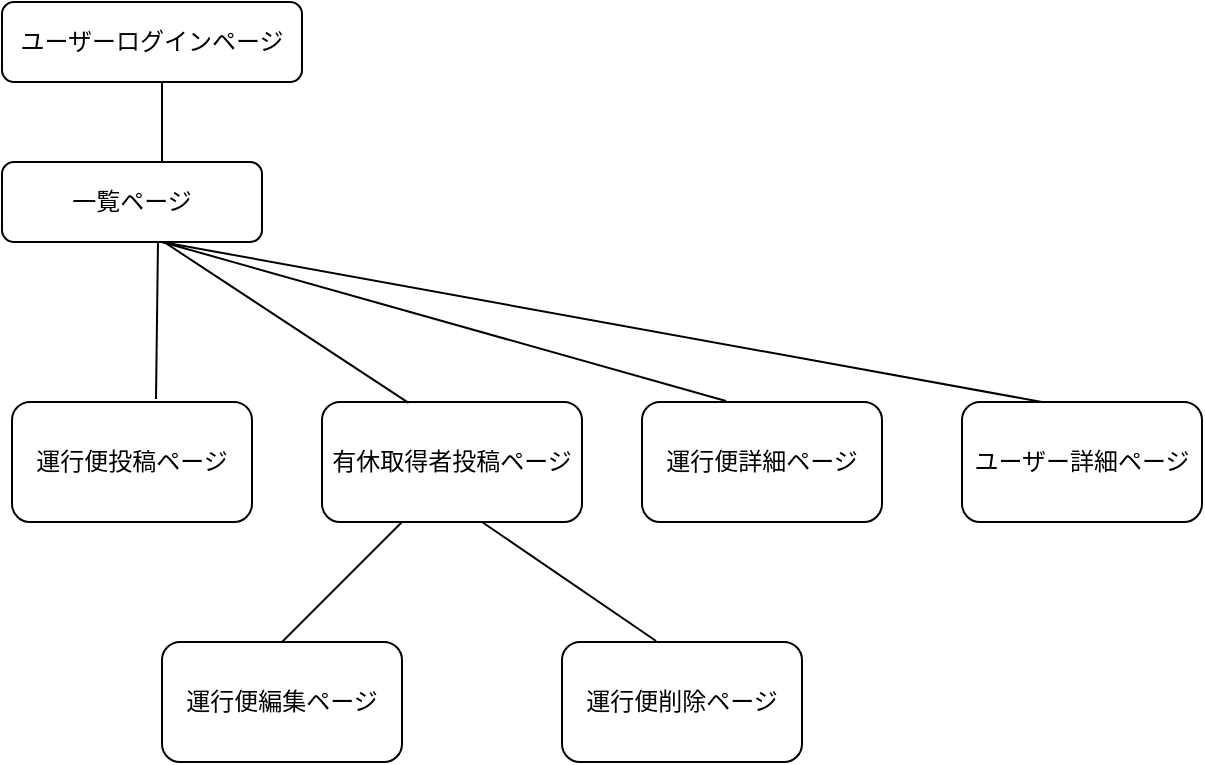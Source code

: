 <mxfile>
    <diagram id="AewvNzcWWNuRWbKLbim6" name="ページ1">
        <mxGraphModel dx="760" dy="568" grid="1" gridSize="10" guides="1" tooltips="1" connect="1" arrows="1" fold="1" page="1" pageScale="1" pageWidth="827" pageHeight="1169" math="0" shadow="0">
            <root>
                <mxCell id="0"/>
                <mxCell id="1" parent="0"/>
                <mxCell id="3" value="ユーザーログインページ" style="rounded=1;whiteSpace=wrap;html=1;" vertex="1" parent="1">
                    <mxGeometry x="80" y="40" width="150" height="40" as="geometry"/>
                </mxCell>
                <mxCell id="4" value="一覧ページ" style="rounded=1;whiteSpace=wrap;html=1;" vertex="1" parent="1">
                    <mxGeometry x="80" y="120" width="130" height="40" as="geometry"/>
                </mxCell>
                <mxCell id="5" value="運行便詳細ページ" style="rounded=1;whiteSpace=wrap;html=1;" vertex="1" parent="1">
                    <mxGeometry x="400" y="240" width="120" height="60" as="geometry"/>
                </mxCell>
                <mxCell id="6" value="運行便編集ページ" style="rounded=1;whiteSpace=wrap;html=1;" vertex="1" parent="1">
                    <mxGeometry x="160" y="360" width="120" height="60" as="geometry"/>
                </mxCell>
                <mxCell id="7" value="有休取得者投稿ページ" style="rounded=1;whiteSpace=wrap;html=1;" vertex="1" parent="1">
                    <mxGeometry x="240" y="240" width="130" height="60" as="geometry"/>
                </mxCell>
                <mxCell id="8" value="運行便投稿ページ" style="rounded=1;whiteSpace=wrap;html=1;" vertex="1" parent="1">
                    <mxGeometry x="85" y="240" width="120" height="60" as="geometry"/>
                </mxCell>
                <mxCell id="12" value="" style="endArrow=none;html=1;" edge="1" parent="1">
                    <mxGeometry width="50" height="50" relative="1" as="geometry">
                        <mxPoint x="160" y="120" as="sourcePoint"/>
                        <mxPoint x="160" y="80" as="targetPoint"/>
                    </mxGeometry>
                </mxCell>
                <mxCell id="14" value="運行便削除ページ" style="rounded=1;whiteSpace=wrap;html=1;" vertex="1" parent="1">
                    <mxGeometry x="360" y="360" width="120" height="60" as="geometry"/>
                </mxCell>
                <mxCell id="16" value="" style="endArrow=none;html=1;exitX=0.5;exitY=0;exitDx=0;exitDy=0;" edge="1" parent="1" source="6">
                    <mxGeometry width="50" height="50" relative="1" as="geometry">
                        <mxPoint x="230" y="350" as="sourcePoint"/>
                        <mxPoint x="280" y="300" as="targetPoint"/>
                    </mxGeometry>
                </mxCell>
                <mxCell id="17" value="" style="endArrow=none;html=1;exitX=0.392;exitY=-0.008;exitDx=0;exitDy=0;exitPerimeter=0;" edge="1" parent="1" source="14">
                    <mxGeometry width="50" height="50" relative="1" as="geometry">
                        <mxPoint x="260" y="360" as="sourcePoint"/>
                        <mxPoint x="320" y="300" as="targetPoint"/>
                    </mxGeometry>
                </mxCell>
                <mxCell id="18" value="" style="endArrow=none;html=1;entryX=0.6;entryY=0.988;entryDx=0;entryDy=0;entryPerimeter=0;exitX=0.6;exitY=-0.025;exitDx=0;exitDy=0;exitPerimeter=0;" edge="1" parent="1" source="8" target="4">
                    <mxGeometry width="50" height="50" relative="1" as="geometry">
                        <mxPoint x="160" y="230" as="sourcePoint"/>
                        <mxPoint x="160" y="170" as="targetPoint"/>
                    </mxGeometry>
                </mxCell>
                <mxCell id="19" value="" style="endArrow=none;html=1;entryX=0.6;entryY=0.988;entryDx=0;entryDy=0;entryPerimeter=0;exitX=0.333;exitY=0.008;exitDx=0;exitDy=0;exitPerimeter=0;" edge="1" parent="1" source="7">
                    <mxGeometry width="50" height="50" relative="1" as="geometry">
                        <mxPoint x="160" y="238.98" as="sourcePoint"/>
                        <mxPoint x="161" y="160.0" as="targetPoint"/>
                    </mxGeometry>
                </mxCell>
                <mxCell id="20" value="" style="endArrow=none;html=1;entryX=0.6;entryY=0.988;entryDx=0;entryDy=0;entryPerimeter=0;exitX=0.35;exitY=-0.008;exitDx=0;exitDy=0;exitPerimeter=0;" edge="1" parent="1" source="5">
                    <mxGeometry width="50" height="50" relative="1" as="geometry">
                        <mxPoint x="159" y="238.98" as="sourcePoint"/>
                        <mxPoint x="160" y="160.0" as="targetPoint"/>
                    </mxGeometry>
                </mxCell>
                <mxCell id="21" value="ユーザー詳細ページ" style="rounded=1;whiteSpace=wrap;html=1;" vertex="1" parent="1">
                    <mxGeometry x="560" y="240" width="120" height="60" as="geometry"/>
                </mxCell>
                <mxCell id="22" value="" style="endArrow=none;html=1;entryX=0.6;entryY=0.988;entryDx=0;entryDy=0;entryPerimeter=0;" edge="1" parent="1">
                    <mxGeometry width="50" height="50" relative="1" as="geometry">
                        <mxPoint x="600" y="240" as="sourcePoint"/>
                        <mxPoint x="160" y="160" as="targetPoint"/>
                    </mxGeometry>
                </mxCell>
            </root>
        </mxGraphModel>
    </diagram>
</mxfile>